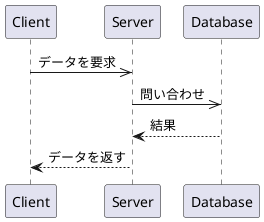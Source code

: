 @startuml
Client ->> Server: データを要求
Server ->> Database: 問い合わせ
Database --> Server: 結果
Server --> Client: データを返す